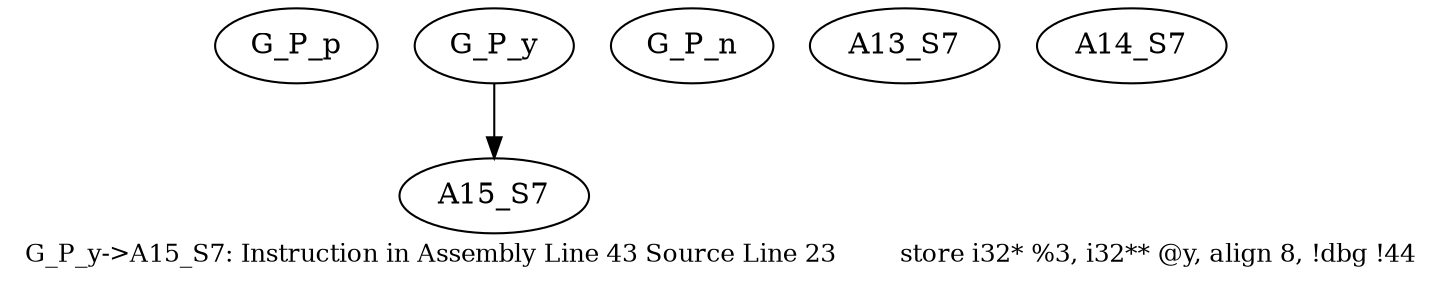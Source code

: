 digraph{
	node [ ]
	edge [ ]
	G_P_p [ ]
	G_P_y [ ]
	G_P_n [ ]
	A13_S7 [ ]
	A14_S7 [ ]
	A15_S7 [ ]
	G_P_y -> A15_S7 [ ]
	label = "G_P_y->A15_S7: Instruction in Assembly Line 43 Source Line 23	store i32* %3, i32** @y, align 8, !dbg !44"	fontsize = "12"
}